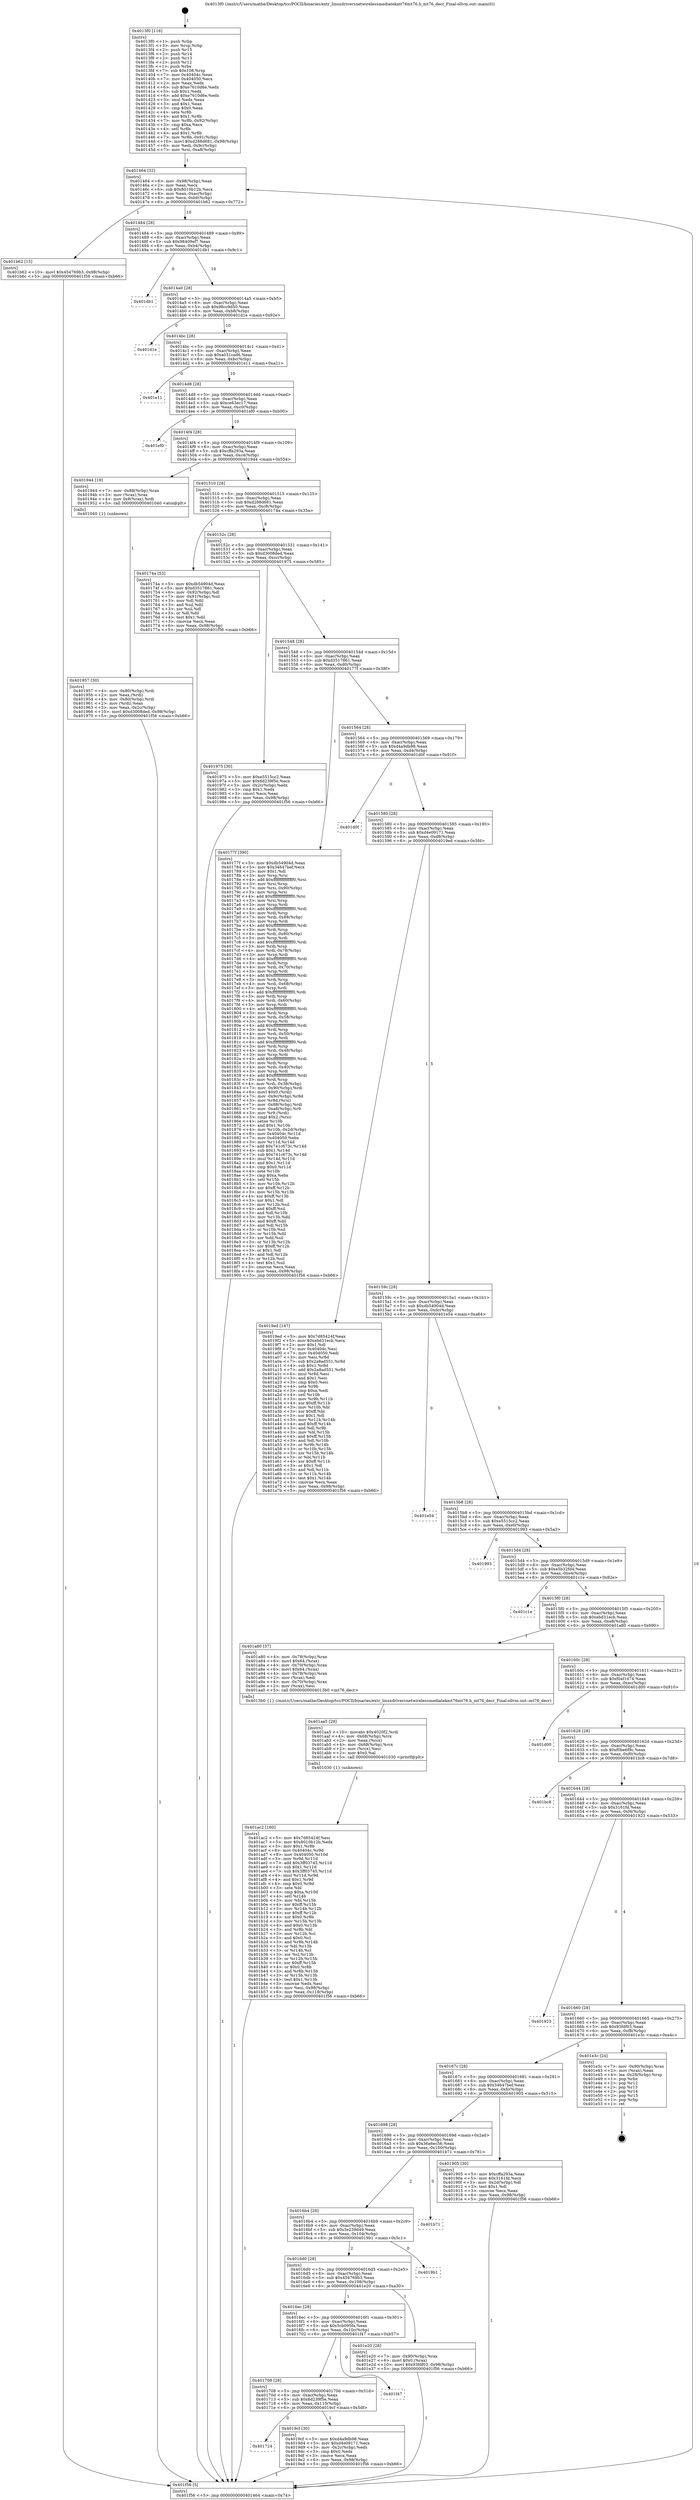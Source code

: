 digraph "0x4013f0" {
  label = "0x4013f0 (/mnt/c/Users/mathe/Desktop/tcc/POCII/binaries/extr_linuxdriversnetwirelessmediatekmt76mt76.h_mt76_decr_Final-ollvm.out::main(0))"
  labelloc = "t"
  node[shape=record]

  Entry [label="",width=0.3,height=0.3,shape=circle,fillcolor=black,style=filled]
  "0x401464" [label="{
     0x401464 [32]\l
     | [instrs]\l
     &nbsp;&nbsp;0x401464 \<+6\>: mov -0x98(%rbp),%eax\l
     &nbsp;&nbsp;0x40146a \<+2\>: mov %eax,%ecx\l
     &nbsp;&nbsp;0x40146c \<+6\>: sub $0x8010b12b,%ecx\l
     &nbsp;&nbsp;0x401472 \<+6\>: mov %eax,-0xac(%rbp)\l
     &nbsp;&nbsp;0x401478 \<+6\>: mov %ecx,-0xb0(%rbp)\l
     &nbsp;&nbsp;0x40147e \<+6\>: je 0000000000401b62 \<main+0x772\>\l
  }"]
  "0x401b62" [label="{
     0x401b62 [15]\l
     | [instrs]\l
     &nbsp;&nbsp;0x401b62 \<+10\>: movl $0x454769b3,-0x98(%rbp)\l
     &nbsp;&nbsp;0x401b6c \<+5\>: jmp 0000000000401f56 \<main+0xb66\>\l
  }"]
  "0x401484" [label="{
     0x401484 [28]\l
     | [instrs]\l
     &nbsp;&nbsp;0x401484 \<+5\>: jmp 0000000000401489 \<main+0x99\>\l
     &nbsp;&nbsp;0x401489 \<+6\>: mov -0xac(%rbp),%eax\l
     &nbsp;&nbsp;0x40148f \<+5\>: sub $0x98409ef7,%eax\l
     &nbsp;&nbsp;0x401494 \<+6\>: mov %eax,-0xb4(%rbp)\l
     &nbsp;&nbsp;0x40149a \<+6\>: je 0000000000401db1 \<main+0x9c1\>\l
  }"]
  Exit [label="",width=0.3,height=0.3,shape=circle,fillcolor=black,style=filled,peripheries=2]
  "0x401db1" [label="{
     0x401db1\l
  }", style=dashed]
  "0x4014a0" [label="{
     0x4014a0 [28]\l
     | [instrs]\l
     &nbsp;&nbsp;0x4014a0 \<+5\>: jmp 00000000004014a5 \<main+0xb5\>\l
     &nbsp;&nbsp;0x4014a5 \<+6\>: mov -0xac(%rbp),%eax\l
     &nbsp;&nbsp;0x4014ab \<+5\>: sub $0x98cc9d50,%eax\l
     &nbsp;&nbsp;0x4014b0 \<+6\>: mov %eax,-0xb8(%rbp)\l
     &nbsp;&nbsp;0x4014b6 \<+6\>: je 0000000000401d1e \<main+0x92e\>\l
  }"]
  "0x401ac2" [label="{
     0x401ac2 [160]\l
     | [instrs]\l
     &nbsp;&nbsp;0x401ac2 \<+5\>: mov $0x7d85424f,%esi\l
     &nbsp;&nbsp;0x401ac7 \<+5\>: mov $0x8010b12b,%edx\l
     &nbsp;&nbsp;0x401acc \<+3\>: mov $0x1,%r8b\l
     &nbsp;&nbsp;0x401acf \<+8\>: mov 0x40404c,%r9d\l
     &nbsp;&nbsp;0x401ad7 \<+8\>: mov 0x404050,%r10d\l
     &nbsp;&nbsp;0x401adf \<+3\>: mov %r9d,%r11d\l
     &nbsp;&nbsp;0x401ae2 \<+7\>: add $0x3ff03745,%r11d\l
     &nbsp;&nbsp;0x401ae9 \<+4\>: sub $0x1,%r11d\l
     &nbsp;&nbsp;0x401aed \<+7\>: sub $0x3ff03745,%r11d\l
     &nbsp;&nbsp;0x401af4 \<+4\>: imul %r11d,%r9d\l
     &nbsp;&nbsp;0x401af8 \<+4\>: and $0x1,%r9d\l
     &nbsp;&nbsp;0x401afc \<+4\>: cmp $0x0,%r9d\l
     &nbsp;&nbsp;0x401b00 \<+3\>: sete %bl\l
     &nbsp;&nbsp;0x401b03 \<+4\>: cmp $0xa,%r10d\l
     &nbsp;&nbsp;0x401b07 \<+4\>: setl %r14b\l
     &nbsp;&nbsp;0x401b0b \<+3\>: mov %bl,%r15b\l
     &nbsp;&nbsp;0x401b0e \<+4\>: xor $0xff,%r15b\l
     &nbsp;&nbsp;0x401b12 \<+3\>: mov %r14b,%r12b\l
     &nbsp;&nbsp;0x401b15 \<+4\>: xor $0xff,%r12b\l
     &nbsp;&nbsp;0x401b19 \<+4\>: xor $0x0,%r8b\l
     &nbsp;&nbsp;0x401b1d \<+3\>: mov %r15b,%r13b\l
     &nbsp;&nbsp;0x401b20 \<+4\>: and $0x0,%r13b\l
     &nbsp;&nbsp;0x401b24 \<+3\>: and %r8b,%bl\l
     &nbsp;&nbsp;0x401b27 \<+3\>: mov %r12b,%cl\l
     &nbsp;&nbsp;0x401b2a \<+3\>: and $0x0,%cl\l
     &nbsp;&nbsp;0x401b2d \<+3\>: and %r8b,%r14b\l
     &nbsp;&nbsp;0x401b30 \<+3\>: or %bl,%r13b\l
     &nbsp;&nbsp;0x401b33 \<+3\>: or %r14b,%cl\l
     &nbsp;&nbsp;0x401b36 \<+3\>: xor %cl,%r13b\l
     &nbsp;&nbsp;0x401b39 \<+3\>: or %r12b,%r15b\l
     &nbsp;&nbsp;0x401b3c \<+4\>: xor $0xff,%r15b\l
     &nbsp;&nbsp;0x401b40 \<+4\>: or $0x0,%r8b\l
     &nbsp;&nbsp;0x401b44 \<+3\>: and %r8b,%r15b\l
     &nbsp;&nbsp;0x401b47 \<+3\>: or %r15b,%r13b\l
     &nbsp;&nbsp;0x401b4a \<+4\>: test $0x1,%r13b\l
     &nbsp;&nbsp;0x401b4e \<+3\>: cmovne %edx,%esi\l
     &nbsp;&nbsp;0x401b51 \<+6\>: mov %esi,-0x98(%rbp)\l
     &nbsp;&nbsp;0x401b57 \<+6\>: mov %eax,-0x118(%rbp)\l
     &nbsp;&nbsp;0x401b5d \<+5\>: jmp 0000000000401f56 \<main+0xb66\>\l
  }"]
  "0x401d1e" [label="{
     0x401d1e\l
  }", style=dashed]
  "0x4014bc" [label="{
     0x4014bc [28]\l
     | [instrs]\l
     &nbsp;&nbsp;0x4014bc \<+5\>: jmp 00000000004014c1 \<main+0xd1\>\l
     &nbsp;&nbsp;0x4014c1 \<+6\>: mov -0xac(%rbp),%eax\l
     &nbsp;&nbsp;0x4014c7 \<+5\>: sub $0xa031cad6,%eax\l
     &nbsp;&nbsp;0x4014cc \<+6\>: mov %eax,-0xbc(%rbp)\l
     &nbsp;&nbsp;0x4014d2 \<+6\>: je 0000000000401e11 \<main+0xa21\>\l
  }"]
  "0x401aa5" [label="{
     0x401aa5 [29]\l
     | [instrs]\l
     &nbsp;&nbsp;0x401aa5 \<+10\>: movabs $0x4020f2,%rdi\l
     &nbsp;&nbsp;0x401aaf \<+4\>: mov -0x68(%rbp),%rcx\l
     &nbsp;&nbsp;0x401ab3 \<+2\>: mov %eax,(%rcx)\l
     &nbsp;&nbsp;0x401ab5 \<+4\>: mov -0x68(%rbp),%rcx\l
     &nbsp;&nbsp;0x401ab9 \<+2\>: mov (%rcx),%esi\l
     &nbsp;&nbsp;0x401abb \<+2\>: mov $0x0,%al\l
     &nbsp;&nbsp;0x401abd \<+5\>: call 0000000000401030 \<printf@plt\>\l
     | [calls]\l
     &nbsp;&nbsp;0x401030 \{1\} (unknown)\l
  }"]
  "0x401e11" [label="{
     0x401e11\l
  }", style=dashed]
  "0x4014d8" [label="{
     0x4014d8 [28]\l
     | [instrs]\l
     &nbsp;&nbsp;0x4014d8 \<+5\>: jmp 00000000004014dd \<main+0xed\>\l
     &nbsp;&nbsp;0x4014dd \<+6\>: mov -0xac(%rbp),%eax\l
     &nbsp;&nbsp;0x4014e3 \<+5\>: sub $0xce63ec17,%eax\l
     &nbsp;&nbsp;0x4014e8 \<+6\>: mov %eax,-0xc0(%rbp)\l
     &nbsp;&nbsp;0x4014ee \<+6\>: je 0000000000401ef0 \<main+0xb00\>\l
  }"]
  "0x401724" [label="{
     0x401724\l
  }", style=dashed]
  "0x401ef0" [label="{
     0x401ef0\l
  }", style=dashed]
  "0x4014f4" [label="{
     0x4014f4 [28]\l
     | [instrs]\l
     &nbsp;&nbsp;0x4014f4 \<+5\>: jmp 00000000004014f9 \<main+0x109\>\l
     &nbsp;&nbsp;0x4014f9 \<+6\>: mov -0xac(%rbp),%eax\l
     &nbsp;&nbsp;0x4014ff \<+5\>: sub $0xcffa293a,%eax\l
     &nbsp;&nbsp;0x401504 \<+6\>: mov %eax,-0xc4(%rbp)\l
     &nbsp;&nbsp;0x40150a \<+6\>: je 0000000000401944 \<main+0x554\>\l
  }"]
  "0x4019cf" [label="{
     0x4019cf [30]\l
     | [instrs]\l
     &nbsp;&nbsp;0x4019cf \<+5\>: mov $0xd4a9db98,%eax\l
     &nbsp;&nbsp;0x4019d4 \<+5\>: mov $0xd4e09171,%ecx\l
     &nbsp;&nbsp;0x4019d9 \<+3\>: mov -0x2c(%rbp),%edx\l
     &nbsp;&nbsp;0x4019dc \<+3\>: cmp $0x0,%edx\l
     &nbsp;&nbsp;0x4019df \<+3\>: cmove %ecx,%eax\l
     &nbsp;&nbsp;0x4019e2 \<+6\>: mov %eax,-0x98(%rbp)\l
     &nbsp;&nbsp;0x4019e8 \<+5\>: jmp 0000000000401f56 \<main+0xb66\>\l
  }"]
  "0x401944" [label="{
     0x401944 [19]\l
     | [instrs]\l
     &nbsp;&nbsp;0x401944 \<+7\>: mov -0x88(%rbp),%rax\l
     &nbsp;&nbsp;0x40194b \<+3\>: mov (%rax),%rax\l
     &nbsp;&nbsp;0x40194e \<+4\>: mov 0x8(%rax),%rdi\l
     &nbsp;&nbsp;0x401952 \<+5\>: call 0000000000401040 \<atoi@plt\>\l
     | [calls]\l
     &nbsp;&nbsp;0x401040 \{1\} (unknown)\l
  }"]
  "0x401510" [label="{
     0x401510 [28]\l
     | [instrs]\l
     &nbsp;&nbsp;0x401510 \<+5\>: jmp 0000000000401515 \<main+0x125\>\l
     &nbsp;&nbsp;0x401515 \<+6\>: mov -0xac(%rbp),%eax\l
     &nbsp;&nbsp;0x40151b \<+5\>: sub $0xd288d681,%eax\l
     &nbsp;&nbsp;0x401520 \<+6\>: mov %eax,-0xc8(%rbp)\l
     &nbsp;&nbsp;0x401526 \<+6\>: je 000000000040174a \<main+0x35a\>\l
  }"]
  "0x401708" [label="{
     0x401708 [28]\l
     | [instrs]\l
     &nbsp;&nbsp;0x401708 \<+5\>: jmp 000000000040170d \<main+0x31d\>\l
     &nbsp;&nbsp;0x40170d \<+6\>: mov -0xac(%rbp),%eax\l
     &nbsp;&nbsp;0x401713 \<+5\>: sub $0x6d239f5e,%eax\l
     &nbsp;&nbsp;0x401718 \<+6\>: mov %eax,-0x110(%rbp)\l
     &nbsp;&nbsp;0x40171e \<+6\>: je 00000000004019cf \<main+0x5df\>\l
  }"]
  "0x40174a" [label="{
     0x40174a [53]\l
     | [instrs]\l
     &nbsp;&nbsp;0x40174a \<+5\>: mov $0xdb54904d,%eax\l
     &nbsp;&nbsp;0x40174f \<+5\>: mov $0xd3517861,%ecx\l
     &nbsp;&nbsp;0x401754 \<+6\>: mov -0x92(%rbp),%dl\l
     &nbsp;&nbsp;0x40175a \<+7\>: mov -0x91(%rbp),%sil\l
     &nbsp;&nbsp;0x401761 \<+3\>: mov %dl,%dil\l
     &nbsp;&nbsp;0x401764 \<+3\>: and %sil,%dil\l
     &nbsp;&nbsp;0x401767 \<+3\>: xor %sil,%dl\l
     &nbsp;&nbsp;0x40176a \<+3\>: or %dl,%dil\l
     &nbsp;&nbsp;0x40176d \<+4\>: test $0x1,%dil\l
     &nbsp;&nbsp;0x401771 \<+3\>: cmovne %ecx,%eax\l
     &nbsp;&nbsp;0x401774 \<+6\>: mov %eax,-0x98(%rbp)\l
     &nbsp;&nbsp;0x40177a \<+5\>: jmp 0000000000401f56 \<main+0xb66\>\l
  }"]
  "0x40152c" [label="{
     0x40152c [28]\l
     | [instrs]\l
     &nbsp;&nbsp;0x40152c \<+5\>: jmp 0000000000401531 \<main+0x141\>\l
     &nbsp;&nbsp;0x401531 \<+6\>: mov -0xac(%rbp),%eax\l
     &nbsp;&nbsp;0x401537 \<+5\>: sub $0xd3008ded,%eax\l
     &nbsp;&nbsp;0x40153c \<+6\>: mov %eax,-0xcc(%rbp)\l
     &nbsp;&nbsp;0x401542 \<+6\>: je 0000000000401975 \<main+0x585\>\l
  }"]
  "0x401f56" [label="{
     0x401f56 [5]\l
     | [instrs]\l
     &nbsp;&nbsp;0x401f56 \<+5\>: jmp 0000000000401464 \<main+0x74\>\l
  }"]
  "0x4013f0" [label="{
     0x4013f0 [116]\l
     | [instrs]\l
     &nbsp;&nbsp;0x4013f0 \<+1\>: push %rbp\l
     &nbsp;&nbsp;0x4013f1 \<+3\>: mov %rsp,%rbp\l
     &nbsp;&nbsp;0x4013f4 \<+2\>: push %r15\l
     &nbsp;&nbsp;0x4013f6 \<+2\>: push %r14\l
     &nbsp;&nbsp;0x4013f8 \<+2\>: push %r13\l
     &nbsp;&nbsp;0x4013fa \<+2\>: push %r12\l
     &nbsp;&nbsp;0x4013fc \<+1\>: push %rbx\l
     &nbsp;&nbsp;0x4013fd \<+7\>: sub $0x108,%rsp\l
     &nbsp;&nbsp;0x401404 \<+7\>: mov 0x40404c,%eax\l
     &nbsp;&nbsp;0x40140b \<+7\>: mov 0x404050,%ecx\l
     &nbsp;&nbsp;0x401412 \<+2\>: mov %eax,%edx\l
     &nbsp;&nbsp;0x401414 \<+6\>: sub $0xe7610d6e,%edx\l
     &nbsp;&nbsp;0x40141a \<+3\>: sub $0x1,%edx\l
     &nbsp;&nbsp;0x40141d \<+6\>: add $0xe7610d6e,%edx\l
     &nbsp;&nbsp;0x401423 \<+3\>: imul %edx,%eax\l
     &nbsp;&nbsp;0x401426 \<+3\>: and $0x1,%eax\l
     &nbsp;&nbsp;0x401429 \<+3\>: cmp $0x0,%eax\l
     &nbsp;&nbsp;0x40142c \<+4\>: sete %r8b\l
     &nbsp;&nbsp;0x401430 \<+4\>: and $0x1,%r8b\l
     &nbsp;&nbsp;0x401434 \<+7\>: mov %r8b,-0x92(%rbp)\l
     &nbsp;&nbsp;0x40143b \<+3\>: cmp $0xa,%ecx\l
     &nbsp;&nbsp;0x40143e \<+4\>: setl %r8b\l
     &nbsp;&nbsp;0x401442 \<+4\>: and $0x1,%r8b\l
     &nbsp;&nbsp;0x401446 \<+7\>: mov %r8b,-0x91(%rbp)\l
     &nbsp;&nbsp;0x40144d \<+10\>: movl $0xd288d681,-0x98(%rbp)\l
     &nbsp;&nbsp;0x401457 \<+6\>: mov %edi,-0x9c(%rbp)\l
     &nbsp;&nbsp;0x40145d \<+7\>: mov %rsi,-0xa8(%rbp)\l
  }"]
  "0x401f47" [label="{
     0x401f47\l
  }", style=dashed]
  "0x401975" [label="{
     0x401975 [30]\l
     | [instrs]\l
     &nbsp;&nbsp;0x401975 \<+5\>: mov $0xe5515cc2,%eax\l
     &nbsp;&nbsp;0x40197a \<+5\>: mov $0x6d239f5e,%ecx\l
     &nbsp;&nbsp;0x40197f \<+3\>: mov -0x2c(%rbp),%edx\l
     &nbsp;&nbsp;0x401982 \<+3\>: cmp $0x1,%edx\l
     &nbsp;&nbsp;0x401985 \<+3\>: cmovl %ecx,%eax\l
     &nbsp;&nbsp;0x401988 \<+6\>: mov %eax,-0x98(%rbp)\l
     &nbsp;&nbsp;0x40198e \<+5\>: jmp 0000000000401f56 \<main+0xb66\>\l
  }"]
  "0x401548" [label="{
     0x401548 [28]\l
     | [instrs]\l
     &nbsp;&nbsp;0x401548 \<+5\>: jmp 000000000040154d \<main+0x15d\>\l
     &nbsp;&nbsp;0x40154d \<+6\>: mov -0xac(%rbp),%eax\l
     &nbsp;&nbsp;0x401553 \<+5\>: sub $0xd3517861,%eax\l
     &nbsp;&nbsp;0x401558 \<+6\>: mov %eax,-0xd0(%rbp)\l
     &nbsp;&nbsp;0x40155e \<+6\>: je 000000000040177f \<main+0x38f\>\l
  }"]
  "0x4016ec" [label="{
     0x4016ec [28]\l
     | [instrs]\l
     &nbsp;&nbsp;0x4016ec \<+5\>: jmp 00000000004016f1 \<main+0x301\>\l
     &nbsp;&nbsp;0x4016f1 \<+6\>: mov -0xac(%rbp),%eax\l
     &nbsp;&nbsp;0x4016f7 \<+5\>: sub $0x5cb095fa,%eax\l
     &nbsp;&nbsp;0x4016fc \<+6\>: mov %eax,-0x10c(%rbp)\l
     &nbsp;&nbsp;0x401702 \<+6\>: je 0000000000401f47 \<main+0xb57\>\l
  }"]
  "0x40177f" [label="{
     0x40177f [390]\l
     | [instrs]\l
     &nbsp;&nbsp;0x40177f \<+5\>: mov $0xdb54904d,%eax\l
     &nbsp;&nbsp;0x401784 \<+5\>: mov $0x34647bef,%ecx\l
     &nbsp;&nbsp;0x401789 \<+2\>: mov $0x1,%dl\l
     &nbsp;&nbsp;0x40178b \<+3\>: mov %rsp,%rsi\l
     &nbsp;&nbsp;0x40178e \<+4\>: add $0xfffffffffffffff0,%rsi\l
     &nbsp;&nbsp;0x401792 \<+3\>: mov %rsi,%rsp\l
     &nbsp;&nbsp;0x401795 \<+7\>: mov %rsi,-0x90(%rbp)\l
     &nbsp;&nbsp;0x40179c \<+3\>: mov %rsp,%rsi\l
     &nbsp;&nbsp;0x40179f \<+4\>: add $0xfffffffffffffff0,%rsi\l
     &nbsp;&nbsp;0x4017a3 \<+3\>: mov %rsi,%rsp\l
     &nbsp;&nbsp;0x4017a6 \<+3\>: mov %rsp,%rdi\l
     &nbsp;&nbsp;0x4017a9 \<+4\>: add $0xfffffffffffffff0,%rdi\l
     &nbsp;&nbsp;0x4017ad \<+3\>: mov %rdi,%rsp\l
     &nbsp;&nbsp;0x4017b0 \<+7\>: mov %rdi,-0x88(%rbp)\l
     &nbsp;&nbsp;0x4017b7 \<+3\>: mov %rsp,%rdi\l
     &nbsp;&nbsp;0x4017ba \<+4\>: add $0xfffffffffffffff0,%rdi\l
     &nbsp;&nbsp;0x4017be \<+3\>: mov %rdi,%rsp\l
     &nbsp;&nbsp;0x4017c1 \<+4\>: mov %rdi,-0x80(%rbp)\l
     &nbsp;&nbsp;0x4017c5 \<+3\>: mov %rsp,%rdi\l
     &nbsp;&nbsp;0x4017c8 \<+4\>: add $0xfffffffffffffff0,%rdi\l
     &nbsp;&nbsp;0x4017cc \<+3\>: mov %rdi,%rsp\l
     &nbsp;&nbsp;0x4017cf \<+4\>: mov %rdi,-0x78(%rbp)\l
     &nbsp;&nbsp;0x4017d3 \<+3\>: mov %rsp,%rdi\l
     &nbsp;&nbsp;0x4017d6 \<+4\>: add $0xfffffffffffffff0,%rdi\l
     &nbsp;&nbsp;0x4017da \<+3\>: mov %rdi,%rsp\l
     &nbsp;&nbsp;0x4017dd \<+4\>: mov %rdi,-0x70(%rbp)\l
     &nbsp;&nbsp;0x4017e1 \<+3\>: mov %rsp,%rdi\l
     &nbsp;&nbsp;0x4017e4 \<+4\>: add $0xfffffffffffffff0,%rdi\l
     &nbsp;&nbsp;0x4017e8 \<+3\>: mov %rdi,%rsp\l
     &nbsp;&nbsp;0x4017eb \<+4\>: mov %rdi,-0x68(%rbp)\l
     &nbsp;&nbsp;0x4017ef \<+3\>: mov %rsp,%rdi\l
     &nbsp;&nbsp;0x4017f2 \<+4\>: add $0xfffffffffffffff0,%rdi\l
     &nbsp;&nbsp;0x4017f6 \<+3\>: mov %rdi,%rsp\l
     &nbsp;&nbsp;0x4017f9 \<+4\>: mov %rdi,-0x60(%rbp)\l
     &nbsp;&nbsp;0x4017fd \<+3\>: mov %rsp,%rdi\l
     &nbsp;&nbsp;0x401800 \<+4\>: add $0xfffffffffffffff0,%rdi\l
     &nbsp;&nbsp;0x401804 \<+3\>: mov %rdi,%rsp\l
     &nbsp;&nbsp;0x401807 \<+4\>: mov %rdi,-0x58(%rbp)\l
     &nbsp;&nbsp;0x40180b \<+3\>: mov %rsp,%rdi\l
     &nbsp;&nbsp;0x40180e \<+4\>: add $0xfffffffffffffff0,%rdi\l
     &nbsp;&nbsp;0x401812 \<+3\>: mov %rdi,%rsp\l
     &nbsp;&nbsp;0x401815 \<+4\>: mov %rdi,-0x50(%rbp)\l
     &nbsp;&nbsp;0x401819 \<+3\>: mov %rsp,%rdi\l
     &nbsp;&nbsp;0x40181c \<+4\>: add $0xfffffffffffffff0,%rdi\l
     &nbsp;&nbsp;0x401820 \<+3\>: mov %rdi,%rsp\l
     &nbsp;&nbsp;0x401823 \<+4\>: mov %rdi,-0x48(%rbp)\l
     &nbsp;&nbsp;0x401827 \<+3\>: mov %rsp,%rdi\l
     &nbsp;&nbsp;0x40182a \<+4\>: add $0xfffffffffffffff0,%rdi\l
     &nbsp;&nbsp;0x40182e \<+3\>: mov %rdi,%rsp\l
     &nbsp;&nbsp;0x401831 \<+4\>: mov %rdi,-0x40(%rbp)\l
     &nbsp;&nbsp;0x401835 \<+3\>: mov %rsp,%rdi\l
     &nbsp;&nbsp;0x401838 \<+4\>: add $0xfffffffffffffff0,%rdi\l
     &nbsp;&nbsp;0x40183c \<+3\>: mov %rdi,%rsp\l
     &nbsp;&nbsp;0x40183f \<+4\>: mov %rdi,-0x38(%rbp)\l
     &nbsp;&nbsp;0x401843 \<+7\>: mov -0x90(%rbp),%rdi\l
     &nbsp;&nbsp;0x40184a \<+6\>: movl $0x0,(%rdi)\l
     &nbsp;&nbsp;0x401850 \<+7\>: mov -0x9c(%rbp),%r8d\l
     &nbsp;&nbsp;0x401857 \<+3\>: mov %r8d,(%rsi)\l
     &nbsp;&nbsp;0x40185a \<+7\>: mov -0x88(%rbp),%rdi\l
     &nbsp;&nbsp;0x401861 \<+7\>: mov -0xa8(%rbp),%r9\l
     &nbsp;&nbsp;0x401868 \<+3\>: mov %r9,(%rdi)\l
     &nbsp;&nbsp;0x40186b \<+3\>: cmpl $0x2,(%rsi)\l
     &nbsp;&nbsp;0x40186e \<+4\>: setne %r10b\l
     &nbsp;&nbsp;0x401872 \<+4\>: and $0x1,%r10b\l
     &nbsp;&nbsp;0x401876 \<+4\>: mov %r10b,-0x2d(%rbp)\l
     &nbsp;&nbsp;0x40187a \<+8\>: mov 0x40404c,%r11d\l
     &nbsp;&nbsp;0x401882 \<+7\>: mov 0x404050,%ebx\l
     &nbsp;&nbsp;0x401889 \<+3\>: mov %r11d,%r14d\l
     &nbsp;&nbsp;0x40188c \<+7\>: add $0x741c673c,%r14d\l
     &nbsp;&nbsp;0x401893 \<+4\>: sub $0x1,%r14d\l
     &nbsp;&nbsp;0x401897 \<+7\>: sub $0x741c673c,%r14d\l
     &nbsp;&nbsp;0x40189e \<+4\>: imul %r14d,%r11d\l
     &nbsp;&nbsp;0x4018a2 \<+4\>: and $0x1,%r11d\l
     &nbsp;&nbsp;0x4018a6 \<+4\>: cmp $0x0,%r11d\l
     &nbsp;&nbsp;0x4018aa \<+4\>: sete %r10b\l
     &nbsp;&nbsp;0x4018ae \<+3\>: cmp $0xa,%ebx\l
     &nbsp;&nbsp;0x4018b1 \<+4\>: setl %r15b\l
     &nbsp;&nbsp;0x4018b5 \<+3\>: mov %r10b,%r12b\l
     &nbsp;&nbsp;0x4018b8 \<+4\>: xor $0xff,%r12b\l
     &nbsp;&nbsp;0x4018bc \<+3\>: mov %r15b,%r13b\l
     &nbsp;&nbsp;0x4018bf \<+4\>: xor $0xff,%r13b\l
     &nbsp;&nbsp;0x4018c3 \<+3\>: xor $0x1,%dl\l
     &nbsp;&nbsp;0x4018c6 \<+3\>: mov %r12b,%sil\l
     &nbsp;&nbsp;0x4018c9 \<+4\>: and $0xff,%sil\l
     &nbsp;&nbsp;0x4018cd \<+3\>: and %dl,%r10b\l
     &nbsp;&nbsp;0x4018d0 \<+3\>: mov %r13b,%dil\l
     &nbsp;&nbsp;0x4018d3 \<+4\>: and $0xff,%dil\l
     &nbsp;&nbsp;0x4018d7 \<+3\>: and %dl,%r15b\l
     &nbsp;&nbsp;0x4018da \<+3\>: or %r10b,%sil\l
     &nbsp;&nbsp;0x4018dd \<+3\>: or %r15b,%dil\l
     &nbsp;&nbsp;0x4018e0 \<+3\>: xor %dil,%sil\l
     &nbsp;&nbsp;0x4018e3 \<+3\>: or %r13b,%r12b\l
     &nbsp;&nbsp;0x4018e6 \<+4\>: xor $0xff,%r12b\l
     &nbsp;&nbsp;0x4018ea \<+3\>: or $0x1,%dl\l
     &nbsp;&nbsp;0x4018ed \<+3\>: and %dl,%r12b\l
     &nbsp;&nbsp;0x4018f0 \<+3\>: or %r12b,%sil\l
     &nbsp;&nbsp;0x4018f3 \<+4\>: test $0x1,%sil\l
     &nbsp;&nbsp;0x4018f7 \<+3\>: cmovne %ecx,%eax\l
     &nbsp;&nbsp;0x4018fa \<+6\>: mov %eax,-0x98(%rbp)\l
     &nbsp;&nbsp;0x401900 \<+5\>: jmp 0000000000401f56 \<main+0xb66\>\l
  }"]
  "0x401564" [label="{
     0x401564 [28]\l
     | [instrs]\l
     &nbsp;&nbsp;0x401564 \<+5\>: jmp 0000000000401569 \<main+0x179\>\l
     &nbsp;&nbsp;0x401569 \<+6\>: mov -0xac(%rbp),%eax\l
     &nbsp;&nbsp;0x40156f \<+5\>: sub $0xd4a9db98,%eax\l
     &nbsp;&nbsp;0x401574 \<+6\>: mov %eax,-0xd4(%rbp)\l
     &nbsp;&nbsp;0x40157a \<+6\>: je 0000000000401d0f \<main+0x91f\>\l
  }"]
  "0x401e20" [label="{
     0x401e20 [28]\l
     | [instrs]\l
     &nbsp;&nbsp;0x401e20 \<+7\>: mov -0x90(%rbp),%rax\l
     &nbsp;&nbsp;0x401e27 \<+6\>: movl $0x0,(%rax)\l
     &nbsp;&nbsp;0x401e2d \<+10\>: movl $0x93fdf03,-0x98(%rbp)\l
     &nbsp;&nbsp;0x401e37 \<+5\>: jmp 0000000000401f56 \<main+0xb66\>\l
  }"]
  "0x4016d0" [label="{
     0x4016d0 [28]\l
     | [instrs]\l
     &nbsp;&nbsp;0x4016d0 \<+5\>: jmp 00000000004016d5 \<main+0x2e5\>\l
     &nbsp;&nbsp;0x4016d5 \<+6\>: mov -0xac(%rbp),%eax\l
     &nbsp;&nbsp;0x4016db \<+5\>: sub $0x454769b3,%eax\l
     &nbsp;&nbsp;0x4016e0 \<+6\>: mov %eax,-0x108(%rbp)\l
     &nbsp;&nbsp;0x4016e6 \<+6\>: je 0000000000401e20 \<main+0xa30\>\l
  }"]
  "0x401d0f" [label="{
     0x401d0f\l
  }", style=dashed]
  "0x401580" [label="{
     0x401580 [28]\l
     | [instrs]\l
     &nbsp;&nbsp;0x401580 \<+5\>: jmp 0000000000401585 \<main+0x195\>\l
     &nbsp;&nbsp;0x401585 \<+6\>: mov -0xac(%rbp),%eax\l
     &nbsp;&nbsp;0x40158b \<+5\>: sub $0xd4e09171,%eax\l
     &nbsp;&nbsp;0x401590 \<+6\>: mov %eax,-0xd8(%rbp)\l
     &nbsp;&nbsp;0x401596 \<+6\>: je 00000000004019ed \<main+0x5fd\>\l
  }"]
  "0x4019b1" [label="{
     0x4019b1\l
  }", style=dashed]
  "0x4019ed" [label="{
     0x4019ed [147]\l
     | [instrs]\l
     &nbsp;&nbsp;0x4019ed \<+5\>: mov $0x7d85424f,%eax\l
     &nbsp;&nbsp;0x4019f2 \<+5\>: mov $0xebd31ecb,%ecx\l
     &nbsp;&nbsp;0x4019f7 \<+2\>: mov $0x1,%dl\l
     &nbsp;&nbsp;0x4019f9 \<+7\>: mov 0x40404c,%esi\l
     &nbsp;&nbsp;0x401a00 \<+7\>: mov 0x404050,%edi\l
     &nbsp;&nbsp;0x401a07 \<+3\>: mov %esi,%r8d\l
     &nbsp;&nbsp;0x401a0a \<+7\>: sub $0x2a8ad551,%r8d\l
     &nbsp;&nbsp;0x401a11 \<+4\>: sub $0x1,%r8d\l
     &nbsp;&nbsp;0x401a15 \<+7\>: add $0x2a8ad551,%r8d\l
     &nbsp;&nbsp;0x401a1c \<+4\>: imul %r8d,%esi\l
     &nbsp;&nbsp;0x401a20 \<+3\>: and $0x1,%esi\l
     &nbsp;&nbsp;0x401a23 \<+3\>: cmp $0x0,%esi\l
     &nbsp;&nbsp;0x401a26 \<+4\>: sete %r9b\l
     &nbsp;&nbsp;0x401a2a \<+3\>: cmp $0xa,%edi\l
     &nbsp;&nbsp;0x401a2d \<+4\>: setl %r10b\l
     &nbsp;&nbsp;0x401a31 \<+3\>: mov %r9b,%r11b\l
     &nbsp;&nbsp;0x401a34 \<+4\>: xor $0xff,%r11b\l
     &nbsp;&nbsp;0x401a38 \<+3\>: mov %r10b,%bl\l
     &nbsp;&nbsp;0x401a3b \<+3\>: xor $0xff,%bl\l
     &nbsp;&nbsp;0x401a3e \<+3\>: xor $0x1,%dl\l
     &nbsp;&nbsp;0x401a41 \<+3\>: mov %r11b,%r14b\l
     &nbsp;&nbsp;0x401a44 \<+4\>: and $0xff,%r14b\l
     &nbsp;&nbsp;0x401a48 \<+3\>: and %dl,%r9b\l
     &nbsp;&nbsp;0x401a4b \<+3\>: mov %bl,%r15b\l
     &nbsp;&nbsp;0x401a4e \<+4\>: and $0xff,%r15b\l
     &nbsp;&nbsp;0x401a52 \<+3\>: and %dl,%r10b\l
     &nbsp;&nbsp;0x401a55 \<+3\>: or %r9b,%r14b\l
     &nbsp;&nbsp;0x401a58 \<+3\>: or %r10b,%r15b\l
     &nbsp;&nbsp;0x401a5b \<+3\>: xor %r15b,%r14b\l
     &nbsp;&nbsp;0x401a5e \<+3\>: or %bl,%r11b\l
     &nbsp;&nbsp;0x401a61 \<+4\>: xor $0xff,%r11b\l
     &nbsp;&nbsp;0x401a65 \<+3\>: or $0x1,%dl\l
     &nbsp;&nbsp;0x401a68 \<+3\>: and %dl,%r11b\l
     &nbsp;&nbsp;0x401a6b \<+3\>: or %r11b,%r14b\l
     &nbsp;&nbsp;0x401a6e \<+4\>: test $0x1,%r14b\l
     &nbsp;&nbsp;0x401a72 \<+3\>: cmovne %ecx,%eax\l
     &nbsp;&nbsp;0x401a75 \<+6\>: mov %eax,-0x98(%rbp)\l
     &nbsp;&nbsp;0x401a7b \<+5\>: jmp 0000000000401f56 \<main+0xb66\>\l
  }"]
  "0x40159c" [label="{
     0x40159c [28]\l
     | [instrs]\l
     &nbsp;&nbsp;0x40159c \<+5\>: jmp 00000000004015a1 \<main+0x1b1\>\l
     &nbsp;&nbsp;0x4015a1 \<+6\>: mov -0xac(%rbp),%eax\l
     &nbsp;&nbsp;0x4015a7 \<+5\>: sub $0xdb54904d,%eax\l
     &nbsp;&nbsp;0x4015ac \<+6\>: mov %eax,-0xdc(%rbp)\l
     &nbsp;&nbsp;0x4015b2 \<+6\>: je 0000000000401e54 \<main+0xa64\>\l
  }"]
  "0x4016b4" [label="{
     0x4016b4 [28]\l
     | [instrs]\l
     &nbsp;&nbsp;0x4016b4 \<+5\>: jmp 00000000004016b9 \<main+0x2c9\>\l
     &nbsp;&nbsp;0x4016b9 \<+6\>: mov -0xac(%rbp),%eax\l
     &nbsp;&nbsp;0x4016bf \<+5\>: sub $0x3e239d49,%eax\l
     &nbsp;&nbsp;0x4016c4 \<+6\>: mov %eax,-0x104(%rbp)\l
     &nbsp;&nbsp;0x4016ca \<+6\>: je 00000000004019b1 \<main+0x5c1\>\l
  }"]
  "0x401e54" [label="{
     0x401e54\l
  }", style=dashed]
  "0x4015b8" [label="{
     0x4015b8 [28]\l
     | [instrs]\l
     &nbsp;&nbsp;0x4015b8 \<+5\>: jmp 00000000004015bd \<main+0x1cd\>\l
     &nbsp;&nbsp;0x4015bd \<+6\>: mov -0xac(%rbp),%eax\l
     &nbsp;&nbsp;0x4015c3 \<+5\>: sub $0xe5515cc2,%eax\l
     &nbsp;&nbsp;0x4015c8 \<+6\>: mov %eax,-0xe0(%rbp)\l
     &nbsp;&nbsp;0x4015ce \<+6\>: je 0000000000401993 \<main+0x5a3\>\l
  }"]
  "0x401b71" [label="{
     0x401b71\l
  }", style=dashed]
  "0x401993" [label="{
     0x401993\l
  }", style=dashed]
  "0x4015d4" [label="{
     0x4015d4 [28]\l
     | [instrs]\l
     &nbsp;&nbsp;0x4015d4 \<+5\>: jmp 00000000004015d9 \<main+0x1e9\>\l
     &nbsp;&nbsp;0x4015d9 \<+6\>: mov -0xac(%rbp),%eax\l
     &nbsp;&nbsp;0x4015df \<+5\>: sub $0xe5b32fd4,%eax\l
     &nbsp;&nbsp;0x4015e4 \<+6\>: mov %eax,-0xe4(%rbp)\l
     &nbsp;&nbsp;0x4015ea \<+6\>: je 0000000000401c1e \<main+0x82e\>\l
  }"]
  "0x401957" [label="{
     0x401957 [30]\l
     | [instrs]\l
     &nbsp;&nbsp;0x401957 \<+4\>: mov -0x80(%rbp),%rdi\l
     &nbsp;&nbsp;0x40195b \<+2\>: mov %eax,(%rdi)\l
     &nbsp;&nbsp;0x40195d \<+4\>: mov -0x80(%rbp),%rdi\l
     &nbsp;&nbsp;0x401961 \<+2\>: mov (%rdi),%eax\l
     &nbsp;&nbsp;0x401963 \<+3\>: mov %eax,-0x2c(%rbp)\l
     &nbsp;&nbsp;0x401966 \<+10\>: movl $0xd3008ded,-0x98(%rbp)\l
     &nbsp;&nbsp;0x401970 \<+5\>: jmp 0000000000401f56 \<main+0xb66\>\l
  }"]
  "0x401c1e" [label="{
     0x401c1e\l
  }", style=dashed]
  "0x4015f0" [label="{
     0x4015f0 [28]\l
     | [instrs]\l
     &nbsp;&nbsp;0x4015f0 \<+5\>: jmp 00000000004015f5 \<main+0x205\>\l
     &nbsp;&nbsp;0x4015f5 \<+6\>: mov -0xac(%rbp),%eax\l
     &nbsp;&nbsp;0x4015fb \<+5\>: sub $0xebd31ecb,%eax\l
     &nbsp;&nbsp;0x401600 \<+6\>: mov %eax,-0xe8(%rbp)\l
     &nbsp;&nbsp;0x401606 \<+6\>: je 0000000000401a80 \<main+0x690\>\l
  }"]
  "0x401698" [label="{
     0x401698 [28]\l
     | [instrs]\l
     &nbsp;&nbsp;0x401698 \<+5\>: jmp 000000000040169d \<main+0x2ad\>\l
     &nbsp;&nbsp;0x40169d \<+6\>: mov -0xac(%rbp),%eax\l
     &nbsp;&nbsp;0x4016a3 \<+5\>: sub $0x36a6ec56,%eax\l
     &nbsp;&nbsp;0x4016a8 \<+6\>: mov %eax,-0x100(%rbp)\l
     &nbsp;&nbsp;0x4016ae \<+6\>: je 0000000000401b71 \<main+0x781\>\l
  }"]
  "0x401a80" [label="{
     0x401a80 [37]\l
     | [instrs]\l
     &nbsp;&nbsp;0x401a80 \<+4\>: mov -0x78(%rbp),%rax\l
     &nbsp;&nbsp;0x401a84 \<+6\>: movl $0x64,(%rax)\l
     &nbsp;&nbsp;0x401a8a \<+4\>: mov -0x70(%rbp),%rax\l
     &nbsp;&nbsp;0x401a8e \<+6\>: movl $0x64,(%rax)\l
     &nbsp;&nbsp;0x401a94 \<+4\>: mov -0x78(%rbp),%rax\l
     &nbsp;&nbsp;0x401a98 \<+2\>: mov (%rax),%edi\l
     &nbsp;&nbsp;0x401a9a \<+4\>: mov -0x70(%rbp),%rax\l
     &nbsp;&nbsp;0x401a9e \<+2\>: mov (%rax),%esi\l
     &nbsp;&nbsp;0x401aa0 \<+5\>: call 00000000004013b0 \<mt76_decr\>\l
     | [calls]\l
     &nbsp;&nbsp;0x4013b0 \{1\} (/mnt/c/Users/mathe/Desktop/tcc/POCII/binaries/extr_linuxdriversnetwirelessmediatekmt76mt76.h_mt76_decr_Final-ollvm.out::mt76_decr)\l
  }"]
  "0x40160c" [label="{
     0x40160c [28]\l
     | [instrs]\l
     &nbsp;&nbsp;0x40160c \<+5\>: jmp 0000000000401611 \<main+0x221\>\l
     &nbsp;&nbsp;0x401611 \<+6\>: mov -0xac(%rbp),%eax\l
     &nbsp;&nbsp;0x401617 \<+5\>: sub $0xf0af1d74,%eax\l
     &nbsp;&nbsp;0x40161c \<+6\>: mov %eax,-0xec(%rbp)\l
     &nbsp;&nbsp;0x401622 \<+6\>: je 0000000000401d00 \<main+0x910\>\l
  }"]
  "0x401905" [label="{
     0x401905 [30]\l
     | [instrs]\l
     &nbsp;&nbsp;0x401905 \<+5\>: mov $0xcffa293a,%eax\l
     &nbsp;&nbsp;0x40190a \<+5\>: mov $0x3161fd,%ecx\l
     &nbsp;&nbsp;0x40190f \<+3\>: mov -0x2d(%rbp),%dl\l
     &nbsp;&nbsp;0x401912 \<+3\>: test $0x1,%dl\l
     &nbsp;&nbsp;0x401915 \<+3\>: cmovne %ecx,%eax\l
     &nbsp;&nbsp;0x401918 \<+6\>: mov %eax,-0x98(%rbp)\l
     &nbsp;&nbsp;0x40191e \<+5\>: jmp 0000000000401f56 \<main+0xb66\>\l
  }"]
  "0x401d00" [label="{
     0x401d00\l
  }", style=dashed]
  "0x401628" [label="{
     0x401628 [28]\l
     | [instrs]\l
     &nbsp;&nbsp;0x401628 \<+5\>: jmp 000000000040162d \<main+0x23d\>\l
     &nbsp;&nbsp;0x40162d \<+6\>: mov -0xac(%rbp),%eax\l
     &nbsp;&nbsp;0x401633 \<+5\>: sub $0xf0be6f9c,%eax\l
     &nbsp;&nbsp;0x401638 \<+6\>: mov %eax,-0xf0(%rbp)\l
     &nbsp;&nbsp;0x40163e \<+6\>: je 0000000000401bc8 \<main+0x7d8\>\l
  }"]
  "0x40167c" [label="{
     0x40167c [28]\l
     | [instrs]\l
     &nbsp;&nbsp;0x40167c \<+5\>: jmp 0000000000401681 \<main+0x291\>\l
     &nbsp;&nbsp;0x401681 \<+6\>: mov -0xac(%rbp),%eax\l
     &nbsp;&nbsp;0x401687 \<+5\>: sub $0x34647bef,%eax\l
     &nbsp;&nbsp;0x40168c \<+6\>: mov %eax,-0xfc(%rbp)\l
     &nbsp;&nbsp;0x401692 \<+6\>: je 0000000000401905 \<main+0x515\>\l
  }"]
  "0x401bc8" [label="{
     0x401bc8\l
  }", style=dashed]
  "0x401644" [label="{
     0x401644 [28]\l
     | [instrs]\l
     &nbsp;&nbsp;0x401644 \<+5\>: jmp 0000000000401649 \<main+0x259\>\l
     &nbsp;&nbsp;0x401649 \<+6\>: mov -0xac(%rbp),%eax\l
     &nbsp;&nbsp;0x40164f \<+5\>: sub $0x3161fd,%eax\l
     &nbsp;&nbsp;0x401654 \<+6\>: mov %eax,-0xf4(%rbp)\l
     &nbsp;&nbsp;0x40165a \<+6\>: je 0000000000401923 \<main+0x533\>\l
  }"]
  "0x401e3c" [label="{
     0x401e3c [24]\l
     | [instrs]\l
     &nbsp;&nbsp;0x401e3c \<+7\>: mov -0x90(%rbp),%rax\l
     &nbsp;&nbsp;0x401e43 \<+2\>: mov (%rax),%eax\l
     &nbsp;&nbsp;0x401e45 \<+4\>: lea -0x28(%rbp),%rsp\l
     &nbsp;&nbsp;0x401e49 \<+1\>: pop %rbx\l
     &nbsp;&nbsp;0x401e4a \<+2\>: pop %r12\l
     &nbsp;&nbsp;0x401e4c \<+2\>: pop %r13\l
     &nbsp;&nbsp;0x401e4e \<+2\>: pop %r14\l
     &nbsp;&nbsp;0x401e50 \<+2\>: pop %r15\l
     &nbsp;&nbsp;0x401e52 \<+1\>: pop %rbp\l
     &nbsp;&nbsp;0x401e53 \<+1\>: ret\l
  }"]
  "0x401923" [label="{
     0x401923\l
  }", style=dashed]
  "0x401660" [label="{
     0x401660 [28]\l
     | [instrs]\l
     &nbsp;&nbsp;0x401660 \<+5\>: jmp 0000000000401665 \<main+0x275\>\l
     &nbsp;&nbsp;0x401665 \<+6\>: mov -0xac(%rbp),%eax\l
     &nbsp;&nbsp;0x40166b \<+5\>: sub $0x93fdf03,%eax\l
     &nbsp;&nbsp;0x401670 \<+6\>: mov %eax,-0xf8(%rbp)\l
     &nbsp;&nbsp;0x401676 \<+6\>: je 0000000000401e3c \<main+0xa4c\>\l
  }"]
  Entry -> "0x4013f0" [label=" 1"]
  "0x401464" -> "0x401b62" [label=" 1"]
  "0x401464" -> "0x401484" [label=" 10"]
  "0x401e3c" -> Exit [label=" 1"]
  "0x401484" -> "0x401db1" [label=" 0"]
  "0x401484" -> "0x4014a0" [label=" 10"]
  "0x401e20" -> "0x401f56" [label=" 1"]
  "0x4014a0" -> "0x401d1e" [label=" 0"]
  "0x4014a0" -> "0x4014bc" [label=" 10"]
  "0x401b62" -> "0x401f56" [label=" 1"]
  "0x4014bc" -> "0x401e11" [label=" 0"]
  "0x4014bc" -> "0x4014d8" [label=" 10"]
  "0x401ac2" -> "0x401f56" [label=" 1"]
  "0x4014d8" -> "0x401ef0" [label=" 0"]
  "0x4014d8" -> "0x4014f4" [label=" 10"]
  "0x401aa5" -> "0x401ac2" [label=" 1"]
  "0x4014f4" -> "0x401944" [label=" 1"]
  "0x4014f4" -> "0x401510" [label=" 9"]
  "0x401a80" -> "0x401aa5" [label=" 1"]
  "0x401510" -> "0x40174a" [label=" 1"]
  "0x401510" -> "0x40152c" [label=" 8"]
  "0x40174a" -> "0x401f56" [label=" 1"]
  "0x4013f0" -> "0x401464" [label=" 1"]
  "0x401f56" -> "0x401464" [label=" 10"]
  "0x4019cf" -> "0x401f56" [label=" 1"]
  "0x40152c" -> "0x401975" [label=" 1"]
  "0x40152c" -> "0x401548" [label=" 7"]
  "0x401708" -> "0x401724" [label=" 0"]
  "0x401548" -> "0x40177f" [label=" 1"]
  "0x401548" -> "0x401564" [label=" 6"]
  "0x4019ed" -> "0x401f56" [label=" 1"]
  "0x40177f" -> "0x401f56" [label=" 1"]
  "0x4016ec" -> "0x401708" [label=" 1"]
  "0x401564" -> "0x401d0f" [label=" 0"]
  "0x401564" -> "0x401580" [label=" 6"]
  "0x401708" -> "0x4019cf" [label=" 1"]
  "0x401580" -> "0x4019ed" [label=" 1"]
  "0x401580" -> "0x40159c" [label=" 5"]
  "0x4016d0" -> "0x4016ec" [label=" 1"]
  "0x40159c" -> "0x401e54" [label=" 0"]
  "0x40159c" -> "0x4015b8" [label=" 5"]
  "0x4016ec" -> "0x401f47" [label=" 0"]
  "0x4015b8" -> "0x401993" [label=" 0"]
  "0x4015b8" -> "0x4015d4" [label=" 5"]
  "0x4016b4" -> "0x4016d0" [label=" 2"]
  "0x4015d4" -> "0x401c1e" [label=" 0"]
  "0x4015d4" -> "0x4015f0" [label=" 5"]
  "0x4016d0" -> "0x401e20" [label=" 1"]
  "0x4015f0" -> "0x401a80" [label=" 1"]
  "0x4015f0" -> "0x40160c" [label=" 4"]
  "0x401698" -> "0x4016b4" [label=" 2"]
  "0x40160c" -> "0x401d00" [label=" 0"]
  "0x40160c" -> "0x401628" [label=" 4"]
  "0x401698" -> "0x401b71" [label=" 0"]
  "0x401628" -> "0x401bc8" [label=" 0"]
  "0x401628" -> "0x401644" [label=" 4"]
  "0x401975" -> "0x401f56" [label=" 1"]
  "0x401644" -> "0x401923" [label=" 0"]
  "0x401644" -> "0x401660" [label=" 4"]
  "0x401957" -> "0x401f56" [label=" 1"]
  "0x401660" -> "0x401e3c" [label=" 1"]
  "0x401660" -> "0x40167c" [label=" 3"]
  "0x4016b4" -> "0x4019b1" [label=" 0"]
  "0x40167c" -> "0x401905" [label=" 1"]
  "0x40167c" -> "0x401698" [label=" 2"]
  "0x401905" -> "0x401f56" [label=" 1"]
  "0x401944" -> "0x401957" [label=" 1"]
}
